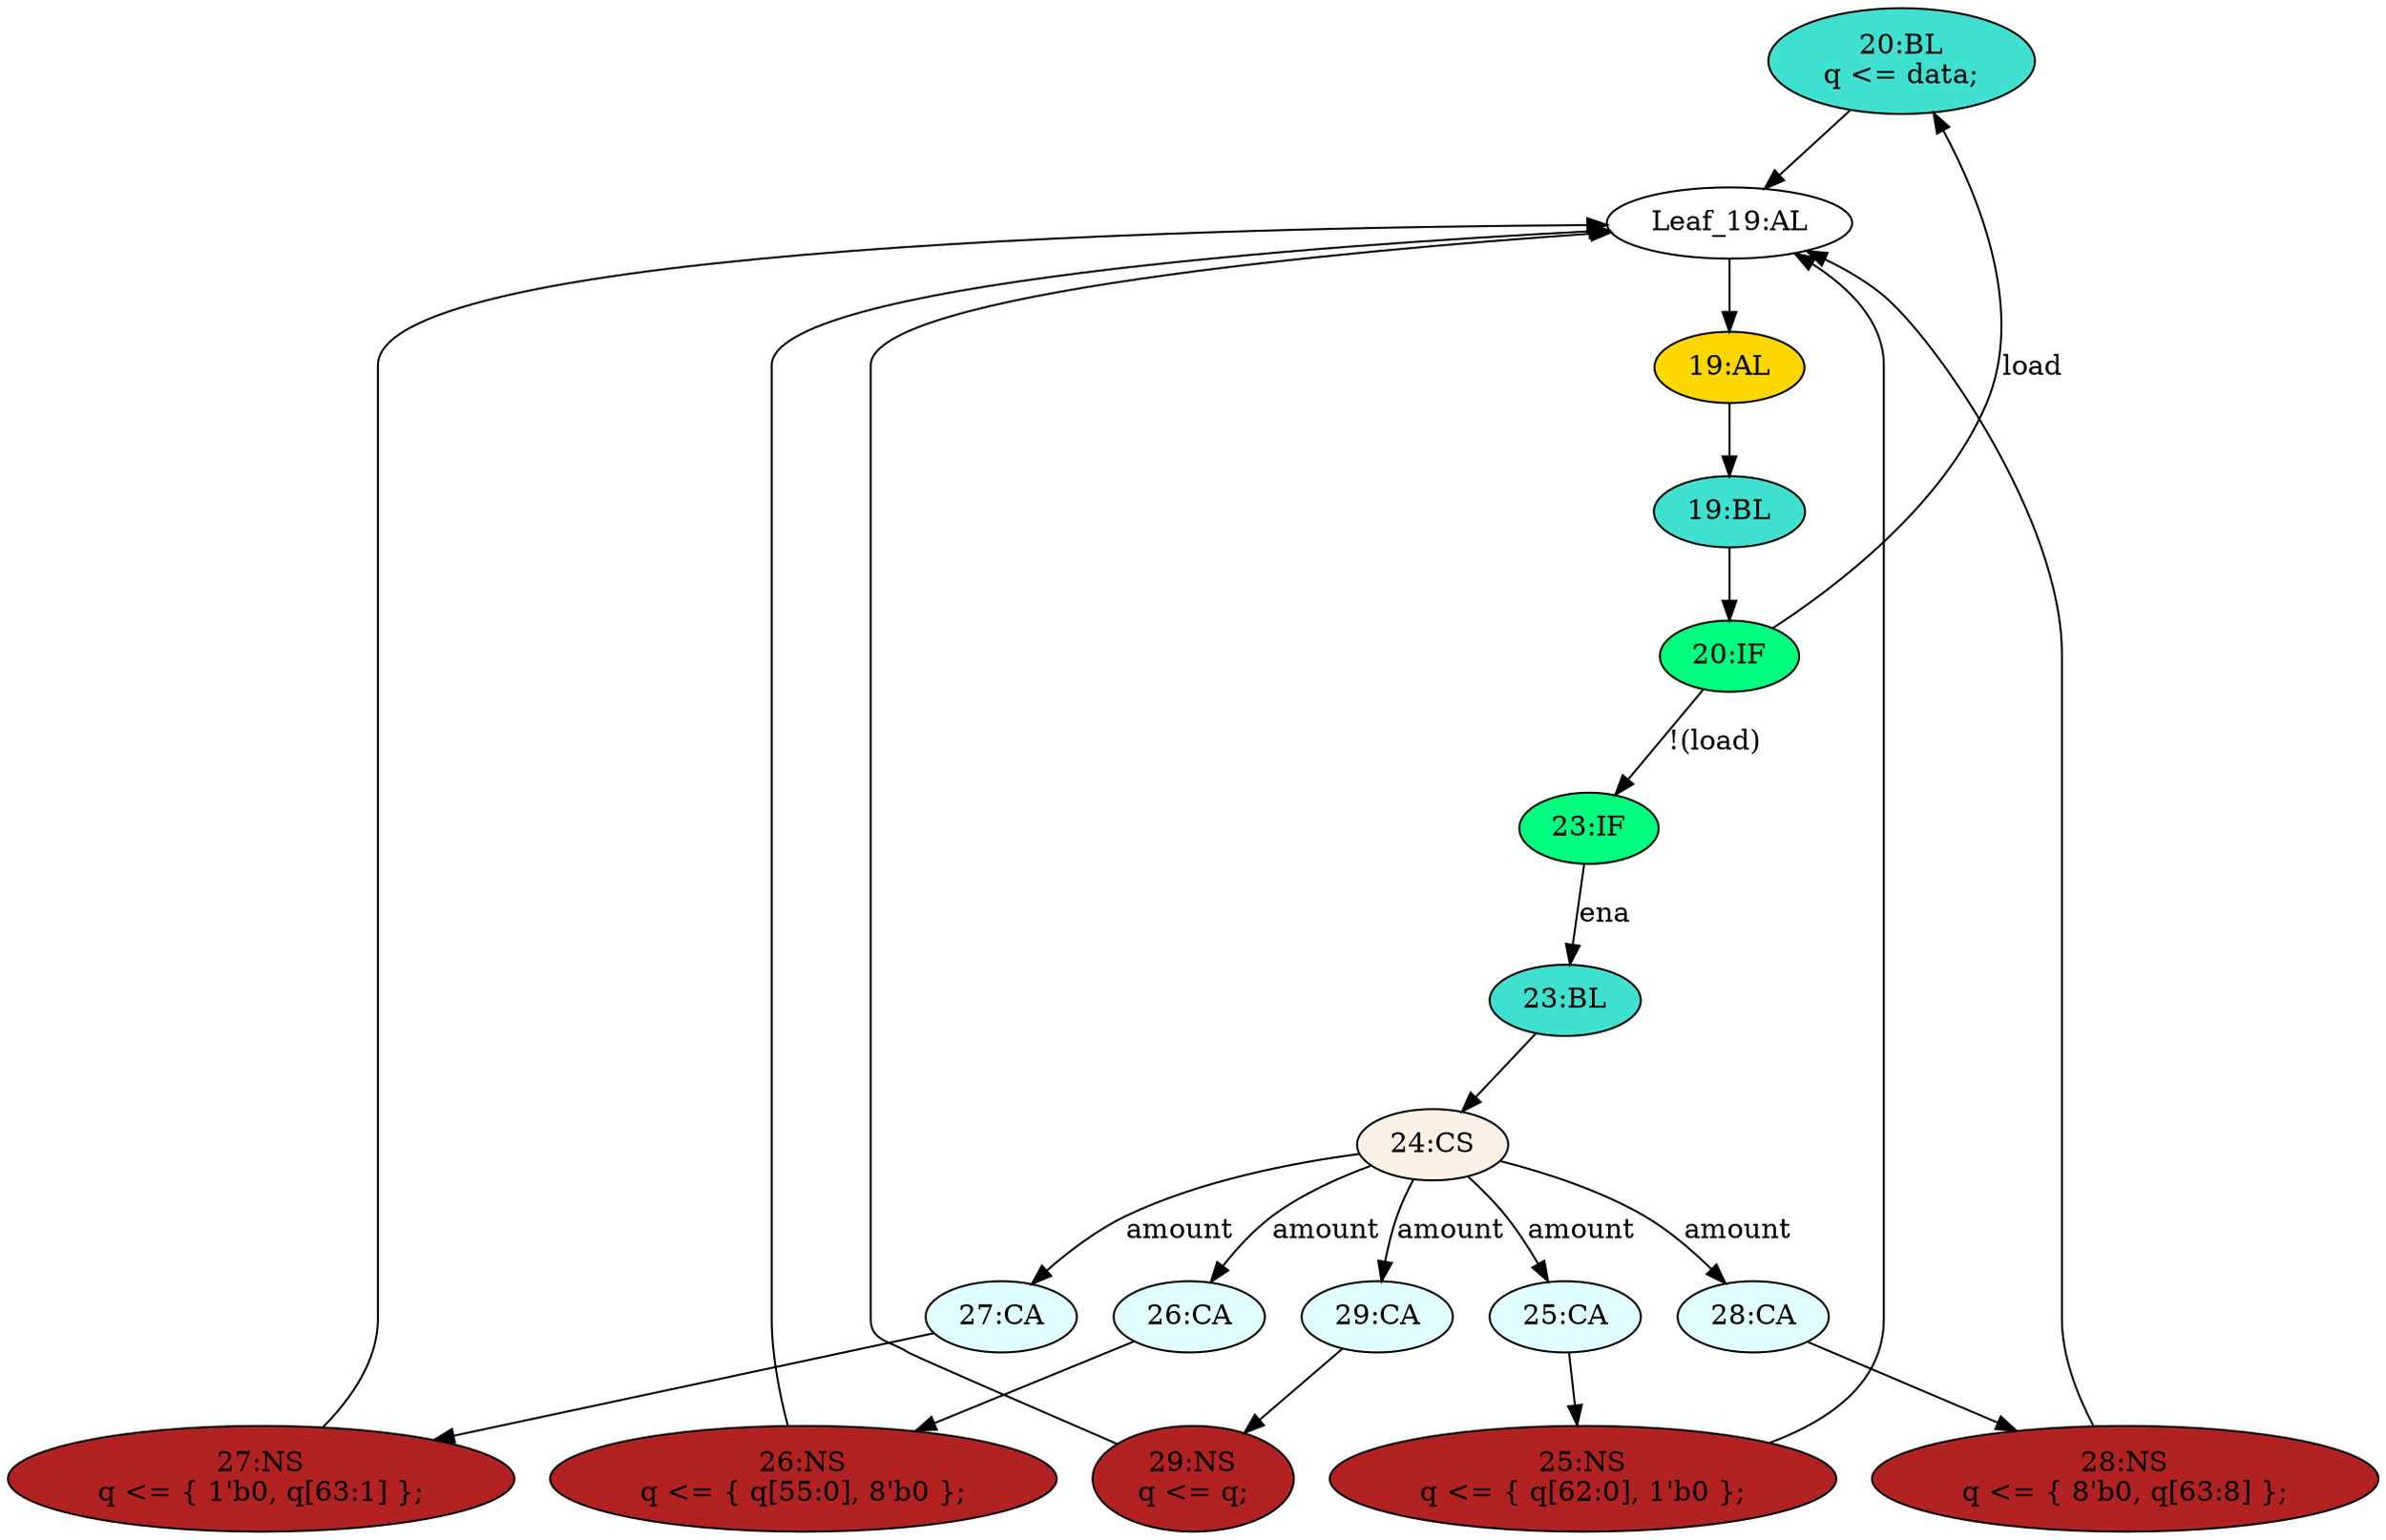 strict digraph "compose( ,  )" {
	node [label="\N"];
	"20:BL"	[ast="<pyverilog.vparser.ast.Block object at 0x7f333d363790>",
		fillcolor=turquoise,
		label="20:BL
q <= data;",
		statements="[<pyverilog.vparser.ast.NonblockingSubstitution object at 0x7f333d363210>]",
		style=filled,
		typ=Block];
	"Leaf_19:AL"	[def_var="['q']",
		label="Leaf_19:AL"];
	"20:BL" -> "Leaf_19:AL"	[cond="[]",
		lineno=None];
	"24:CS"	[ast="<pyverilog.vparser.ast.CaseStatement object at 0x7f333cfd8c10>",
		fillcolor=linen,
		label="24:CS",
		statements="[]",
		style=filled,
		typ=CaseStatement];
	"27:CA"	[ast="<pyverilog.vparser.ast.Case object at 0x7f333d6dee50>",
		fillcolor=lightcyan,
		label="27:CA",
		statements="[]",
		style=filled,
		typ=Case];
	"24:CS" -> "27:CA"	[cond="['amount']",
		label=amount,
		lineno=24];
	"26:CA"	[ast="<pyverilog.vparser.ast.Case object at 0x7f33414c5d10>",
		fillcolor=lightcyan,
		label="26:CA",
		statements="[]",
		style=filled,
		typ=Case];
	"24:CS" -> "26:CA"	[cond="['amount']",
		label=amount,
		lineno=24];
	"25:CA"	[ast="<pyverilog.vparser.ast.Case object at 0x7f333d371650>",
		fillcolor=lightcyan,
		label="25:CA",
		statements="[]",
		style=filled,
		typ=Case];
	"24:CS" -> "25:CA"	[cond="['amount']",
		label=amount,
		lineno=24];
	"29:CA"	[ast="<pyverilog.vparser.ast.Case object at 0x7f333cfd8610>",
		fillcolor=lightcyan,
		label="29:CA",
		statements="[]",
		style=filled,
		typ=Case];
	"24:CS" -> "29:CA"	[cond="['amount']",
		label=amount,
		lineno=24];
	"28:CA"	[ast="<pyverilog.vparser.ast.Case object at 0x7f333d386510>",
		fillcolor=lightcyan,
		label="28:CA",
		statements="[]",
		style=filled,
		typ=Case];
	"24:CS" -> "28:CA"	[cond="['amount']",
		label=amount,
		lineno=24];
	"26:NS"	[ast="<pyverilog.vparser.ast.NonblockingSubstitution object at 0x7f333d366150>",
		fillcolor=firebrick,
		label="26:NS
q <= { q[55:0], 8'b0 };",
		statements="[<pyverilog.vparser.ast.NonblockingSubstitution object at 0x7f333d366150>]",
		style=filled,
		typ=NonblockingSubstitution];
	"26:NS" -> "Leaf_19:AL"	[cond="[]",
		lineno=None];
	"27:NS"	[ast="<pyverilog.vparser.ast.NonblockingSubstitution object at 0x7f333d3e0d10>",
		fillcolor=firebrick,
		label="27:NS
q <= { 1'b0, q[63:1] };",
		statements="[<pyverilog.vparser.ast.NonblockingSubstitution object at 0x7f333d3e0d10>]",
		style=filled,
		typ=NonblockingSubstitution];
	"27:CA" -> "27:NS"	[cond="[]",
		lineno=None];
	"19:BL"	[ast="<pyverilog.vparser.ast.Block object at 0x7f333d363d10>",
		fillcolor=turquoise,
		label="19:BL",
		statements="[]",
		style=filled,
		typ=Block];
	"20:IF"	[ast="<pyverilog.vparser.ast.IfStatement object at 0x7f333d363ed0>",
		fillcolor=springgreen,
		label="20:IF",
		statements="[]",
		style=filled,
		typ=IfStatement];
	"19:BL" -> "20:IF"	[cond="[]",
		lineno=None];
	"20:IF" -> "20:BL"	[cond="['load']",
		label=load,
		lineno=20];
	"23:IF"	[ast="<pyverilog.vparser.ast.IfStatement object at 0x7f333d30e550>",
		fillcolor=springgreen,
		label="23:IF",
		statements="[]",
		style=filled,
		typ=IfStatement];
	"20:IF" -> "23:IF"	[cond="['load']",
		label="!(load)",
		lineno=20];
	"25:NS"	[ast="<pyverilog.vparser.ast.NonblockingSubstitution object at 0x7f333d366650>",
		fillcolor=firebrick,
		label="25:NS
q <= { q[62:0], 1'b0 };",
		statements="[<pyverilog.vparser.ast.NonblockingSubstitution object at 0x7f333d366650>]",
		style=filled,
		typ=NonblockingSubstitution];
	"25:NS" -> "Leaf_19:AL"	[cond="[]",
		lineno=None];
	"19:AL"	[ast="<pyverilog.vparser.ast.Always object at 0x7f333d377090>",
		clk_sens=True,
		fillcolor=gold,
		label="19:AL",
		sens="['clk']",
		statements="[]",
		style=filled,
		typ=Always,
		use_var="['load', 'ena', 'amount', 'data', 'q']"];
	"Leaf_19:AL" -> "19:AL";
	"23:BL"	[ast="<pyverilog.vparser.ast.Block object at 0x7f333d30ebd0>",
		fillcolor=turquoise,
		label="23:BL",
		statements="[]",
		style=filled,
		typ=Block];
	"23:BL" -> "24:CS"	[cond="[]",
		lineno=None];
	"28:NS"	[ast="<pyverilog.vparser.ast.NonblockingSubstitution object at 0x7f333cfd8dd0>",
		fillcolor=firebrick,
		label="28:NS
q <= { 8'b0, q[63:8] };",
		statements="[<pyverilog.vparser.ast.NonblockingSubstitution object at 0x7f333cfd8dd0>]",
		style=filled,
		typ=NonblockingSubstitution];
	"28:NS" -> "Leaf_19:AL"	[cond="[]",
		lineno=None];
	"29:NS"	[ast="<pyverilog.vparser.ast.NonblockingSubstitution object at 0x7f333cfd84d0>",
		fillcolor=firebrick,
		label="29:NS
q <= q;",
		statements="[<pyverilog.vparser.ast.NonblockingSubstitution object at 0x7f333cfd84d0>]",
		style=filled,
		typ=NonblockingSubstitution];
	"29:NS" -> "Leaf_19:AL"	[cond="[]",
		lineno=None];
	"27:NS" -> "Leaf_19:AL"	[cond="[]",
		lineno=None];
	"23:IF" -> "23:BL"	[cond="['ena']",
		label=ena,
		lineno=23];
	"26:CA" -> "26:NS"	[cond="[]",
		lineno=None];
	"25:CA" -> "25:NS"	[cond="[]",
		lineno=None];
	"19:AL" -> "19:BL"	[cond="[]",
		lineno=None];
	"29:CA" -> "29:NS"	[cond="[]",
		lineno=None];
	"28:CA" -> "28:NS"	[cond="[]",
		lineno=None];
}
